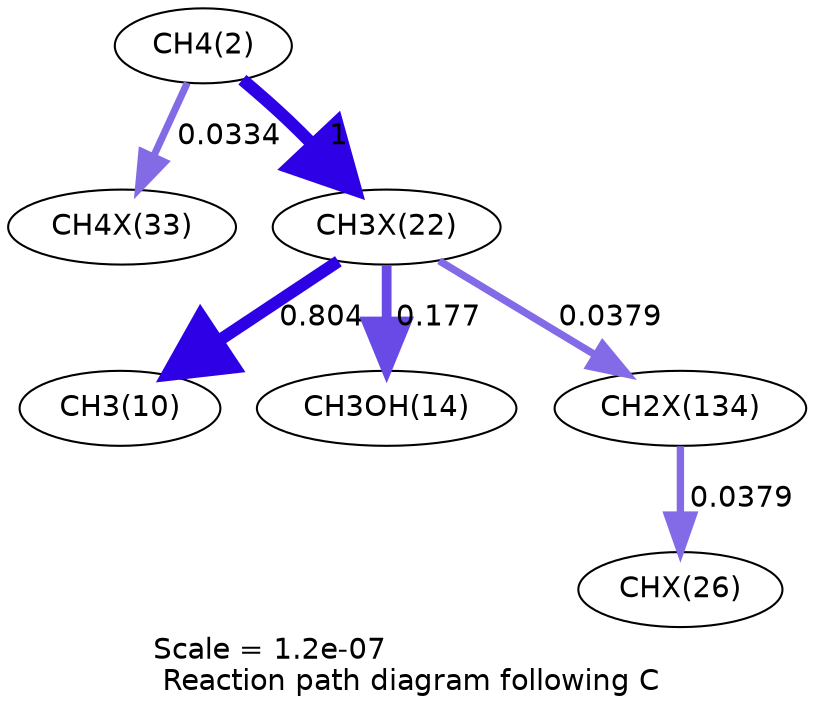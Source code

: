 digraph reaction_paths {
center=1;
s4 -> s42[fontname="Helvetica", penwidth=3.43, arrowsize=1.72, color="0.7, 0.533, 0.9"
, label=" 0.0334"];
s4 -> s37[fontname="Helvetica", penwidth=6, arrowsize=3, color="0.7, 1.5, 0.9"
, label=" 1"];
s37 -> s12[fontname="Helvetica", penwidth=5.84, arrowsize=2.92, color="0.7, 1.3, 0.9"
, label=" 0.804"];
s37 -> s16[fontname="Helvetica", penwidth=4.69, arrowsize=2.35, color="0.7, 0.677, 0.9"
, label=" 0.177"];
s37 -> s56[fontname="Helvetica", penwidth=3.53, arrowsize=1.76, color="0.7, 0.538, 0.9"
, label=" 0.0379"];
s56 -> s40[fontname="Helvetica", penwidth=3.53, arrowsize=1.76, color="0.7, 0.538, 0.9"
, label=" 0.0379"];
s4 [ fontname="Helvetica", label="CH4(2)"];
s12 [ fontname="Helvetica", label="CH3(10)"];
s16 [ fontname="Helvetica", label="CH3OH(14)"];
s37 [ fontname="Helvetica", label="CH3X(22)"];
s40 [ fontname="Helvetica", label="CHX(26)"];
s42 [ fontname="Helvetica", label="CH4X(33)"];
s56 [ fontname="Helvetica", label="CH2X(134)"];
 label = "Scale = 1.2e-07\l Reaction path diagram following C";
 fontname = "Helvetica";
}
